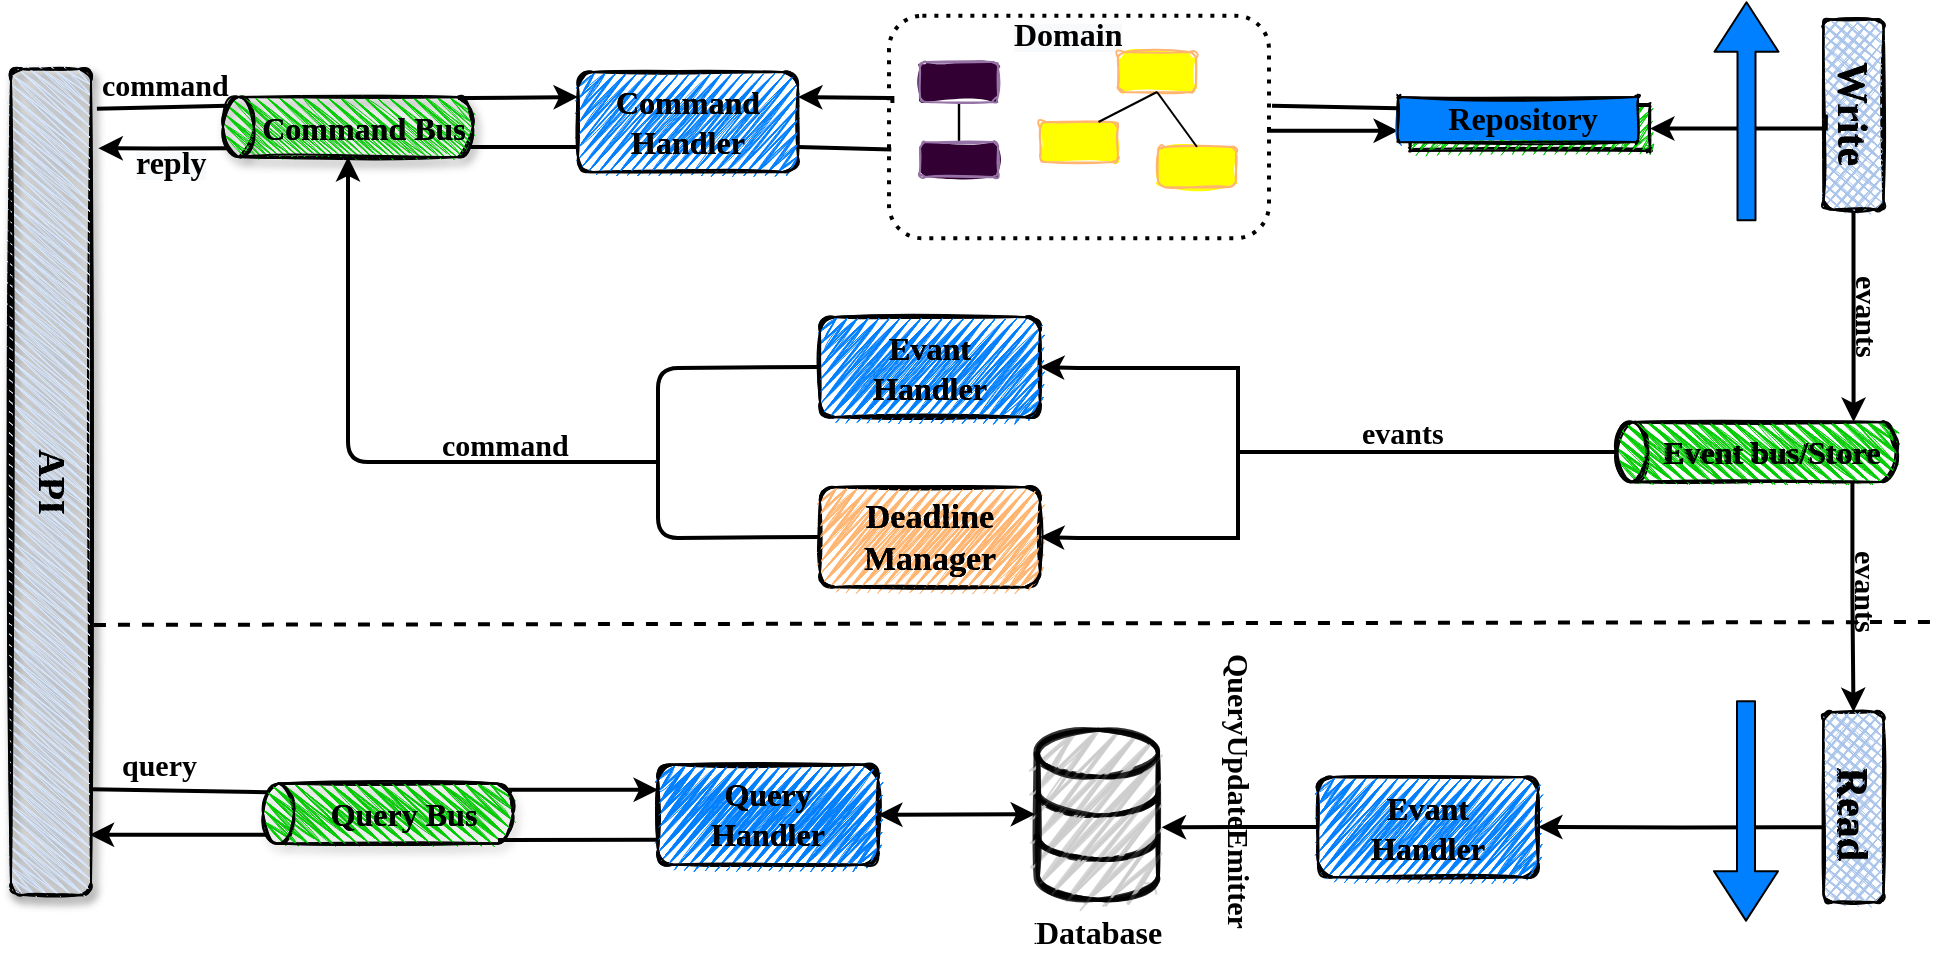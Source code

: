 <mxfile version="13.10.0" type="github">
  <diagram id="_i56P175sXGlBiGLSA6t" name="Page-1">
    <mxGraphModel dx="898" dy="482" grid="1" gridSize="10" guides="1" tooltips="1" connect="1" arrows="1" fold="1" page="1" pageScale="1" pageWidth="827" pageHeight="1169" math="0" shadow="0">
      <root>
        <mxCell id="0" />
        <mxCell id="1" parent="0" />
        <mxCell id="GTUcrFioLPO2GJF2R_8e-1" value="" style="whiteSpace=wrap;html=1;rounded=1;shadow=0;sketch=1;fillStyle=zigzag;arcSize=3;fillColor=#00CC00;" vertex="1" parent="1">
          <mxGeometry x="816" y="381" width="120" height="22.5" as="geometry" />
        </mxCell>
        <mxCell id="GTUcrFioLPO2GJF2R_8e-2" value="&lt;font color=&quot;#000000&quot; face=&quot;Garamond&quot;&gt;&lt;span style=&quot;font-size: 19px&quot;&gt;API&lt;/span&gt;&lt;/font&gt;" style="whiteSpace=wrap;html=1;rounded=1;shadow=1;fontColor=#0066CC;strokeWidth=1;glass=0;sketch=1;fillStyle=zigzag;fontStyle=1;rotation=90;fillColor=#DAE8FC;" vertex="1" parent="1">
          <mxGeometry x="-70" y="550" width="413" height="40" as="geometry" />
        </mxCell>
        <mxCell id="GTUcrFioLPO2GJF2R_8e-3" value="&lt;font color=&quot;#000000&quot; face=&quot;Garamond&quot;&gt;&lt;span style=&quot;font-size: 19px&quot;&gt;API&lt;/span&gt;&lt;/font&gt;" style="whiteSpace=wrap;html=1;rounded=1;shadow=1;fontColor=#0066CC;strokeWidth=1;glass=0;sketch=1;fillStyle=zigzag;fontStyle=1;rotation=90;fillColor=#DAE8FC;" vertex="1" parent="1">
          <mxGeometry x="-70" y="550" width="413" height="40" as="geometry" />
        </mxCell>
        <mxCell id="GTUcrFioLPO2GJF2R_8e-4" value="&lt;font color=&quot;#000000&quot; face=&quot;Garamond&quot;&gt;&lt;span style=&quot;font-size: 19px&quot;&gt;API&lt;/span&gt;&lt;/font&gt;" style="whiteSpace=wrap;html=1;rounded=1;shadow=1;fontColor=#0066CC;strokeWidth=1;glass=0;sketch=1;fillStyle=zigzag;fontStyle=1;rotation=90;fillColor=#DAE8FC;" vertex="1" parent="1">
          <mxGeometry x="-70" y="550" width="413" height="40" as="geometry" />
        </mxCell>
        <mxCell id="GTUcrFioLPO2GJF2R_8e-5" value="" style="shape=cylinder3;whiteSpace=wrap;html=1;boundedLbl=1;backgroundOutline=1;size=7.727;rounded=1;shadow=1;sketch=1;rotation=-90;fillColor=#00CC00;" vertex="1" parent="1">
          <mxGeometry x="270" y="330" width="30" height="125" as="geometry" />
        </mxCell>
        <mxCell id="GTUcrFioLPO2GJF2R_8e-6" value="&lt;font face=&quot;Garamond&quot; size=&quot;1&quot;&gt;&lt;b style=&quot;font-size: 16px&quot;&gt;Command Bus&lt;/b&gt;&lt;/font&gt;" style="text;html=1;strokeColor=none;fillColor=none;align=center;verticalAlign=middle;whiteSpace=wrap;rounded=0;shadow=1;sketch=1;" vertex="1" parent="1">
          <mxGeometry x="240" y="382.5" width="106" height="20" as="geometry" />
        </mxCell>
        <mxCell id="GTUcrFioLPO2GJF2R_8e-7" value="" style="shape=cylinder3;whiteSpace=wrap;html=1;boundedLbl=1;backgroundOutline=1;size=7.727;rounded=1;shadow=1;sketch=1;rotation=-90;fillColor=#00CC00;" vertex="1" parent="1">
          <mxGeometry x="270" y="330" width="30" height="125" as="geometry" />
        </mxCell>
        <mxCell id="GTUcrFioLPO2GJF2R_8e-8" value="&lt;font face=&quot;Garamond&quot; size=&quot;1&quot;&gt;&lt;b style=&quot;font-size: 16px&quot;&gt;Command Bus&lt;/b&gt;&lt;/font&gt;" style="text;html=1;strokeColor=none;fillColor=none;align=center;verticalAlign=middle;whiteSpace=wrap;rounded=0;shadow=1;sketch=1;" vertex="1" parent="1">
          <mxGeometry x="240" y="382.5" width="106" height="20" as="geometry" />
        </mxCell>
        <mxCell id="GTUcrFioLPO2GJF2R_8e-79" style="edgeStyle=orthogonalEdgeStyle;rounded=0;orthogonalLoop=1;jettySize=auto;html=1;exitX=0.145;exitY=0;exitDx=0;exitDy=2.241;exitPerimeter=0;entryX=0.096;entryY=-0.092;entryDx=0;entryDy=0;entryPerimeter=0;strokeWidth=2;fillColor=#007FFF;" edge="1" parent="1" source="GTUcrFioLPO2GJF2R_8e-9" target="GTUcrFioLPO2GJF2R_8e-4">
          <mxGeometry relative="1" as="geometry" />
        </mxCell>
        <mxCell id="GTUcrFioLPO2GJF2R_8e-9" value="" style="shape=cylinder3;whiteSpace=wrap;html=1;boundedLbl=1;backgroundOutline=1;size=7.727;rounded=1;shadow=0;sketch=1;rotation=-90;fillStyle=zigzag;fillColor=#00CC00;" vertex="1" parent="1">
          <mxGeometry x="270" y="330" width="30" height="125" as="geometry" />
        </mxCell>
        <mxCell id="GTUcrFioLPO2GJF2R_8e-82" style="edgeStyle=orthogonalEdgeStyle;rounded=0;orthogonalLoop=1;jettySize=auto;html=1;entryX=0;entryY=0.25;entryDx=0;entryDy=0;strokeWidth=2;fillColor=#007FFF;" edge="1" parent="1" target="GTUcrFioLPO2GJF2R_8e-13">
          <mxGeometry relative="1" as="geometry">
            <mxPoint x="340" y="378" as="sourcePoint" />
            <Array as="points">
              <mxPoint x="346" y="378" />
              <mxPoint x="373" y="378" />
            </Array>
          </mxGeometry>
        </mxCell>
        <mxCell id="GTUcrFioLPO2GJF2R_8e-10" value="&lt;font face=&quot;Garamond&quot; size=&quot;1&quot;&gt;&lt;b style=&quot;font-size: 16px&quot;&gt;Command Bus&lt;/b&gt;&lt;/font&gt;" style="text;html=1;strokeColor=none;fillColor=none;align=center;verticalAlign=middle;whiteSpace=wrap;rounded=0;shadow=0;sketch=1;" vertex="1" parent="1">
          <mxGeometry x="240" y="382.5" width="106" height="20" as="geometry" />
        </mxCell>
        <mxCell id="GTUcrFioLPO2GJF2R_8e-11" value="&lt;b&gt;&lt;font face=&quot;Garamond&quot; style=&quot;font-size: 16px&quot;&gt;Command Handler&lt;/font&gt;&lt;/b&gt;" style="whiteSpace=wrap;html=1;rounded=1;shadow=0;sketch=1;fillStyle=zigzag;fillColor=#007FFF;" vertex="1" parent="1">
          <mxGeometry x="400" y="365" width="110" height="50" as="geometry" />
        </mxCell>
        <mxCell id="GTUcrFioLPO2GJF2R_8e-12" value="&lt;b&gt;&lt;font face=&quot;Garamond&quot; style=&quot;font-size: 16px&quot;&gt;Command Handler&lt;/font&gt;&lt;/b&gt;" style="whiteSpace=wrap;html=1;rounded=1;shadow=0;sketch=1;fillStyle=zigzag;fillColor=#007FFF;" vertex="1" parent="1">
          <mxGeometry x="400" y="365" width="110" height="50" as="geometry" />
        </mxCell>
        <mxCell id="GTUcrFioLPO2GJF2R_8e-13" value="&lt;b&gt;&lt;font face=&quot;Garamond&quot; style=&quot;font-size: 16px&quot;&gt;Command Handler&lt;/font&gt;&lt;/b&gt;" style="whiteSpace=wrap;html=1;rounded=1;shadow=0;sketch=1;fillStyle=zigzag;fillColor=#007FFF;" vertex="1" parent="1">
          <mxGeometry x="400" y="365" width="110" height="50" as="geometry" />
        </mxCell>
        <mxCell id="GTUcrFioLPO2GJF2R_8e-83" style="edgeStyle=orthogonalEdgeStyle;rounded=0;orthogonalLoop=1;jettySize=auto;html=1;exitX=0.009;exitY=0.392;exitDx=0;exitDy=0;entryX=1;entryY=0.25;entryDx=0;entryDy=0;strokeWidth=2;fillColor=#007FFF;exitPerimeter=0;" edge="1" parent="1" source="GTUcrFioLPO2GJF2R_8e-14" target="GTUcrFioLPO2GJF2R_8e-12">
          <mxGeometry relative="1" as="geometry">
            <Array as="points">
              <mxPoint x="557" y="378" />
              <mxPoint x="556" y="378" />
            </Array>
          </mxGeometry>
        </mxCell>
        <mxCell id="GTUcrFioLPO2GJF2R_8e-86" style="edgeStyle=orthogonalEdgeStyle;rounded=0;orthogonalLoop=1;jettySize=auto;html=1;exitX=1;exitY=0.5;exitDx=0;exitDy=0;entryX=0;entryY=0.75;entryDx=0;entryDy=0;strokeWidth=2;fillColor=#007FFF;" edge="1" parent="1" source="GTUcrFioLPO2GJF2R_8e-14" target="GTUcrFioLPO2GJF2R_8e-27">
          <mxGeometry relative="1" as="geometry">
            <Array as="points">
              <mxPoint x="746" y="394" />
            </Array>
          </mxGeometry>
        </mxCell>
        <mxCell id="GTUcrFioLPO2GJF2R_8e-14" value="" style="rounded=1;whiteSpace=wrap;html=1;shadow=0;sketch=0;fillColor=none;dashed=1;dashPattern=1 2;strokeWidth=2;" vertex="1" parent="1">
          <mxGeometry x="555.5" y="336.88" width="190" height="111.25" as="geometry" />
        </mxCell>
        <mxCell id="GTUcrFioLPO2GJF2R_8e-15" value="&lt;b style=&quot;color: rgb(0 , 0 , 0) ; font-family: &amp;#34;helvetica&amp;#34; ; font-size: 12px ; font-style: normal ; letter-spacing: normal ; text-align: center ; text-indent: 0px ; text-transform: none ; word-spacing: 0px ; background-color: rgb(248 , 249 , 250)&quot;&gt;&lt;font face=&quot;Garamond&quot; style=&quot;font-size: 16px&quot;&gt;Domain&lt;/font&gt;&lt;/b&gt;" style="text;whiteSpace=wrap;html=1;" vertex="1" parent="1">
          <mxGeometry x="615.5" y="330" width="70" height="30" as="geometry" />
        </mxCell>
        <mxCell id="GTUcrFioLPO2GJF2R_8e-16" style="edgeStyle=orthogonalEdgeStyle;rounded=0;orthogonalLoop=1;jettySize=auto;html=1;exitX=0.5;exitY=1;exitDx=0;exitDy=0;entryX=0.5;entryY=0;entryDx=0;entryDy=0;shape=link;width=-0.201;" edge="1" parent="1" source="GTUcrFioLPO2GJF2R_8e-17" target="GTUcrFioLPO2GJF2R_8e-18">
          <mxGeometry relative="1" as="geometry" />
        </mxCell>
        <mxCell id="GTUcrFioLPO2GJF2R_8e-17" value="" style="whiteSpace=wrap;html=1;rounded=1;shadow=0;sketch=1;fillStyle=solid;strokeColor=#9673a6;fillColor=#330033;" vertex="1" parent="1">
          <mxGeometry x="571" y="360" width="39" height="20" as="geometry" />
        </mxCell>
        <mxCell id="GTUcrFioLPO2GJF2R_8e-18" value="" style="whiteSpace=wrap;html=1;rounded=1;shadow=0;sketch=1;fillStyle=solid;strokeColor=#9673a6;fillColor=#330033;" vertex="1" parent="1">
          <mxGeometry x="571" y="400" width="39" height="17.5" as="geometry" />
        </mxCell>
        <mxCell id="GTUcrFioLPO2GJF2R_8e-19" value="" style="whiteSpace=wrap;html=1;rounded=1;shadow=0;sketch=1;fillStyle=solid;fillColor=#FFFF00;strokeColor=#FFB570;" vertex="1" parent="1">
          <mxGeometry x="670" y="355" width="39" height="20" as="geometry" />
        </mxCell>
        <mxCell id="GTUcrFioLPO2GJF2R_8e-20" value="" style="whiteSpace=wrap;html=1;rounded=1;shadow=0;sketch=1;fillStyle=solid;fillColor=#FFFF00;strokeColor=#FFB570;" vertex="1" parent="1">
          <mxGeometry x="631" y="390" width="39" height="20" as="geometry" />
        </mxCell>
        <mxCell id="GTUcrFioLPO2GJF2R_8e-21" value="" style="whiteSpace=wrap;html=1;rounded=1;shadow=0;sketch=1;fillStyle=solid;fillColor=#FFFF00;strokeColor=#FFB570;" vertex="1" parent="1">
          <mxGeometry x="690" y="402.5" width="39" height="20" as="geometry" />
        </mxCell>
        <mxCell id="GTUcrFioLPO2GJF2R_8e-22" value="" style="endArrow=none;html=1;entryX=0.5;entryY=1;entryDx=0;entryDy=0;exitX=0.5;exitY=0;exitDx=0;exitDy=0;" edge="1" parent="1" source="GTUcrFioLPO2GJF2R_8e-21" target="GTUcrFioLPO2GJF2R_8e-19">
          <mxGeometry width="50" height="50" relative="1" as="geometry">
            <mxPoint x="250" y="270" as="sourcePoint" />
            <mxPoint x="300" y="220" as="targetPoint" />
          </mxGeometry>
        </mxCell>
        <mxCell id="GTUcrFioLPO2GJF2R_8e-23" value="" style="endArrow=none;html=1;entryX=0.5;entryY=1;entryDx=0;entryDy=0;exitX=0.75;exitY=0;exitDx=0;exitDy=0;" edge="1" parent="1" source="GTUcrFioLPO2GJF2R_8e-20" target="GTUcrFioLPO2GJF2R_8e-19">
          <mxGeometry width="50" height="50" relative="1" as="geometry">
            <mxPoint x="410" y="270" as="sourcePoint" />
            <mxPoint x="460" y="220" as="targetPoint" />
          </mxGeometry>
        </mxCell>
        <mxCell id="GTUcrFioLPO2GJF2R_8e-24" value="" style="whiteSpace=wrap;html=1;rounded=1;shadow=0;fillColor=#007FFF;sketch=1;fillStyle=solid;arcSize=3;" vertex="1" parent="1">
          <mxGeometry x="810" y="377.5" width="120" height="22.5" as="geometry" />
        </mxCell>
        <mxCell id="GTUcrFioLPO2GJF2R_8e-25" value="&lt;font face=&quot;Garamond&quot; style=&quot;font-size: 16px&quot;&gt;&lt;b&gt;Repository&lt;/b&gt;&lt;/font&gt;" style="text;html=1;strokeColor=none;fillColor=none;align=center;verticalAlign=middle;whiteSpace=wrap;rounded=0;shadow=0;dashed=1;dashPattern=1 2;sketch=0;" vertex="1" parent="1">
          <mxGeometry x="825" y="377.5" width="90" height="20" as="geometry" />
        </mxCell>
        <mxCell id="GTUcrFioLPO2GJF2R_8e-26" value="" style="whiteSpace=wrap;html=1;rounded=1;shadow=0;sketch=1;fillStyle=zigzag;arcSize=3;fillColor=#00CC00;" vertex="1" parent="1">
          <mxGeometry x="816" y="382" width="120" height="22.5" as="geometry" />
        </mxCell>
        <mxCell id="GTUcrFioLPO2GJF2R_8e-27" value="" style="whiteSpace=wrap;html=1;rounded=1;shadow=0;fillColor=#007FFF;sketch=1;fillStyle=solid;arcSize=3;" vertex="1" parent="1">
          <mxGeometry x="810" y="377.5" width="120" height="22.5" as="geometry" />
        </mxCell>
        <mxCell id="GTUcrFioLPO2GJF2R_8e-28" value="&lt;font face=&quot;Garamond&quot; style=&quot;font-size: 16px&quot;&gt;&lt;b&gt;Repository&lt;/b&gt;&lt;/font&gt;" style="text;html=1;strokeColor=none;fillColor=none;align=center;verticalAlign=middle;whiteSpace=wrap;rounded=0;shadow=0;dashed=1;dashPattern=1 2;sketch=0;" vertex="1" parent="1">
          <mxGeometry x="825" y="377.5" width="95" height="20" as="geometry" />
        </mxCell>
        <mxCell id="GTUcrFioLPO2GJF2R_8e-29" value="" style="shape=cylinder3;whiteSpace=wrap;html=1;boundedLbl=1;backgroundOutline=1;size=7.727;rounded=1;shadow=0;sketch=1;rotation=-90;fillStyle=zigzag;fillColor=#00CC00;" vertex="1" parent="1">
          <mxGeometry x="290" y="673.25" width="30" height="125" as="geometry" />
        </mxCell>
        <mxCell id="GTUcrFioLPO2GJF2R_8e-30" value="&lt;font face=&quot;Garamond&quot; size=&quot;1&quot;&gt;&lt;b style=&quot;font-size: 16px&quot;&gt;Query Bus&lt;/b&gt;&lt;/font&gt;" style="text;html=1;strokeColor=none;fillColor=none;align=center;verticalAlign=middle;whiteSpace=wrap;rounded=0;shadow=0;sketch=1;" vertex="1" parent="1">
          <mxGeometry x="260" y="725.75" width="106" height="20" as="geometry" />
        </mxCell>
        <mxCell id="GTUcrFioLPO2GJF2R_8e-31" value="" style="shape=cylinder3;whiteSpace=wrap;html=1;boundedLbl=1;backgroundOutline=1;size=7.727;rounded=1;shadow=1;sketch=1;rotation=-90;fillStyle=zigzag;fillColor=#00CC00;" vertex="1" parent="1">
          <mxGeometry x="290" y="673.25" width="30" height="125" as="geometry" />
        </mxCell>
        <mxCell id="GTUcrFioLPO2GJF2R_8e-32" value="&lt;font face=&quot;Garamond&quot; size=&quot;1&quot;&gt;&lt;b style=&quot;font-size: 16px&quot;&gt;Query Bus&lt;/b&gt;&lt;/font&gt;" style="text;html=1;strokeColor=none;fillColor=none;align=center;verticalAlign=middle;whiteSpace=wrap;rounded=0;shadow=1;sketch=1;" vertex="1" parent="1">
          <mxGeometry x="260" y="725.75" width="106" height="20" as="geometry" />
        </mxCell>
        <mxCell id="GTUcrFioLPO2GJF2R_8e-112" style="edgeStyle=orthogonalEdgeStyle;rounded=0;orthogonalLoop=1;jettySize=auto;html=1;exitX=0.145;exitY=0;exitDx=0;exitDy=2.241;exitPerimeter=0;entryX=0.927;entryY=0.017;entryDx=0;entryDy=0;entryPerimeter=0;strokeWidth=2;fillColor=#007FFF;" edge="1" parent="1" source="GTUcrFioLPO2GJF2R_8e-33" target="GTUcrFioLPO2GJF2R_8e-2">
          <mxGeometry relative="1" as="geometry" />
        </mxCell>
        <mxCell id="GTUcrFioLPO2GJF2R_8e-33" value="" style="shape=cylinder3;whiteSpace=wrap;html=1;boundedLbl=1;backgroundOutline=1;size=7.727;rounded=1;shadow=0;sketch=1;rotation=-90;fillStyle=zigzag;fillColor=#00CC00;" vertex="1" parent="1">
          <mxGeometry x="290" y="673.25" width="30" height="125" as="geometry" />
        </mxCell>
        <mxCell id="GTUcrFioLPO2GJF2R_8e-100" style="edgeStyle=orthogonalEdgeStyle;rounded=0;orthogonalLoop=1;jettySize=auto;html=1;exitX=1;exitY=0;exitDx=0;exitDy=0;entryX=0;entryY=0.25;entryDx=0;entryDy=0;strokeWidth=2;fillColor=#007FFF;" edge="1" parent="1" source="GTUcrFioLPO2GJF2R_8e-34" target="GTUcrFioLPO2GJF2R_8e-58">
          <mxGeometry relative="1" as="geometry">
            <Array as="points">
              <mxPoint x="366" y="724" />
            </Array>
          </mxGeometry>
        </mxCell>
        <mxCell id="GTUcrFioLPO2GJF2R_8e-34" value="&lt;font face=&quot;Garamond&quot; size=&quot;1&quot;&gt;&lt;b style=&quot;font-size: 16px&quot;&gt;Query Bus&lt;/b&gt;&lt;/font&gt;" style="text;html=1;strokeColor=none;fillColor=none;align=center;verticalAlign=middle;whiteSpace=wrap;rounded=0;shadow=0;sketch=1;" vertex="1" parent="1">
          <mxGeometry x="260" y="725.75" width="106" height="20" as="geometry" />
        </mxCell>
        <mxCell id="GTUcrFioLPO2GJF2R_8e-92" style="edgeStyle=orthogonalEdgeStyle;rounded=0;orthogonalLoop=1;jettySize=auto;html=1;exitX=-0.009;exitY=0.839;exitDx=0;exitDy=0;exitPerimeter=0;entryX=0;entryY=0.5;entryDx=0;entryDy=0;strokeWidth=2;fillColor=#007FFF;" edge="1" parent="1" source="GTUcrFioLPO2GJF2R_8e-39" target="GTUcrFioLPO2GJF2R_8e-73">
          <mxGeometry relative="1" as="geometry" />
        </mxCell>
        <mxCell id="GTUcrFioLPO2GJF2R_8e-35" value="" style="shape=cylinder3;whiteSpace=wrap;html=1;boundedLbl=1;backgroundOutline=1;size=7.727;rounded=1;shadow=0;sketch=1;rotation=-90;fillStyle=zigzag;fillColor=#00CC00;" vertex="1" parent="1">
          <mxGeometry x="973.75" y="485" width="30" height="140" as="geometry" />
        </mxCell>
        <mxCell id="GTUcrFioLPO2GJF2R_8e-36" value="&lt;font face=&quot;Garamond&quot; size=&quot;1&quot;&gt;&lt;b style=&quot;font-size: 16px&quot;&gt;Event bus/Store&lt;/b&gt;&lt;/font&gt;" style="text;html=1;strokeColor=none;fillColor=none;align=center;verticalAlign=middle;whiteSpace=wrap;rounded=0;shadow=0;sketch=1;" vertex="1" parent="1">
          <mxGeometry x="936.25" y="545" width="120" height="20" as="geometry" />
        </mxCell>
        <mxCell id="GTUcrFioLPO2GJF2R_8e-90" style="edgeStyle=orthogonalEdgeStyle;rounded=0;orthogonalLoop=1;jettySize=auto;html=1;exitX=0.5;exitY=0;exitDx=0;exitDy=0;exitPerimeter=0;entryX=1;entryY=0.5;entryDx=0;entryDy=0;strokeWidth=2;fillColor=#007FFF;" edge="1" parent="1" source="GTUcrFioLPO2GJF2R_8e-37" target="GTUcrFioLPO2GJF2R_8e-44">
          <mxGeometry relative="1" as="geometry">
            <Array as="points">
              <mxPoint x="730" y="555" />
              <mxPoint x="730" y="513" />
              <mxPoint x="650" y="513" />
            </Array>
          </mxGeometry>
        </mxCell>
        <mxCell id="GTUcrFioLPO2GJF2R_8e-91" style="edgeStyle=orthogonalEdgeStyle;rounded=0;orthogonalLoop=1;jettySize=auto;html=1;exitX=0.5;exitY=0;exitDx=0;exitDy=0;exitPerimeter=0;strokeWidth=2;fillColor=#007FFF;entryX=1;entryY=0.5;entryDx=0;entryDy=0;" edge="1" parent="1" source="GTUcrFioLPO2GJF2R_8e-37" target="GTUcrFioLPO2GJF2R_8e-48">
          <mxGeometry relative="1" as="geometry">
            <mxPoint x="600" y="600" as="targetPoint" />
            <Array as="points">
              <mxPoint x="730" y="555" />
              <mxPoint x="730" y="598" />
              <mxPoint x="650" y="598" />
            </Array>
          </mxGeometry>
        </mxCell>
        <mxCell id="GTUcrFioLPO2GJF2R_8e-37" value="" style="shape=cylinder3;whiteSpace=wrap;html=1;boundedLbl=1;backgroundOutline=1;size=7.727;rounded=1;shadow=0;sketch=1;rotation=-90;fillStyle=zigzag;fillColor=#00CC00;" vertex="1" parent="1">
          <mxGeometry x="974.75" y="485" width="30" height="140" as="geometry" />
        </mxCell>
        <mxCell id="GTUcrFioLPO2GJF2R_8e-38" value="&lt;font face=&quot;Garamond&quot; size=&quot;1&quot;&gt;&lt;b style=&quot;font-size: 16px&quot;&gt;Event bus/Store&lt;/b&gt;&lt;/font&gt;" style="text;html=1;strokeColor=none;fillColor=none;align=center;verticalAlign=middle;whiteSpace=wrap;rounded=0;shadow=0;sketch=1;" vertex="1" parent="1">
          <mxGeometry x="937.25" y="545" width="120" height="20" as="geometry" />
        </mxCell>
        <mxCell id="GTUcrFioLPO2GJF2R_8e-39" value="" style="shape=cylinder3;whiteSpace=wrap;html=1;boundedLbl=1;backgroundOutline=1;size=7.727;rounded=1;shadow=0;sketch=1;rotation=-90;fillStyle=zigzag;fillColor=#00CC00;" vertex="1" parent="1">
          <mxGeometry x="974.75" y="485" width="30" height="140" as="geometry" />
        </mxCell>
        <mxCell id="GTUcrFioLPO2GJF2R_8e-40" value="&lt;font face=&quot;Garamond&quot; size=&quot;1&quot;&gt;&lt;b style=&quot;font-size: 16px&quot;&gt;Event bus/Store&lt;/b&gt;&lt;/font&gt;" style="text;html=1;strokeColor=none;fillColor=none;align=center;verticalAlign=middle;whiteSpace=wrap;rounded=0;shadow=0;sketch=1;" vertex="1" parent="1">
          <mxGeometry x="937.25" y="545" width="120" height="20" as="geometry" />
        </mxCell>
        <mxCell id="GTUcrFioLPO2GJF2R_8e-41" value="&lt;b&gt;&lt;font face=&quot;Garamond&quot; style=&quot;font-size: 16px&quot;&gt;Evant&lt;br&gt;Handler&lt;/font&gt;&lt;/b&gt;" style="whiteSpace=wrap;html=1;rounded=1;shadow=0;sketch=1;fillStyle=zigzag;fillColor=#007FFF;" vertex="1" parent="1">
          <mxGeometry x="521" y="487.5" width="110" height="50" as="geometry" />
        </mxCell>
        <mxCell id="GTUcrFioLPO2GJF2R_8e-42" value="&lt;b&gt;&lt;font face=&quot;Garamond&quot; style=&quot;font-size: 16px&quot;&gt;Evant&lt;br&gt;Handler&lt;/font&gt;&lt;/b&gt;" style="whiteSpace=wrap;html=1;rounded=1;shadow=0;sketch=1;fillStyle=zigzag;fillColor=#007FFF;" vertex="1" parent="1">
          <mxGeometry x="521" y="487.5" width="110" height="50" as="geometry" />
        </mxCell>
        <mxCell id="GTUcrFioLPO2GJF2R_8e-43" value="&lt;b&gt;&lt;font face=&quot;Garamond&quot; style=&quot;font-size: 16px&quot;&gt;Evant&lt;br&gt;Handler&lt;/font&gt;&lt;/b&gt;" style="whiteSpace=wrap;html=1;rounded=1;shadow=0;sketch=1;fillStyle=zigzag;fillColor=#007FFF;" vertex="1" parent="1">
          <mxGeometry x="521" y="487.5" width="110" height="50" as="geometry" />
        </mxCell>
        <mxCell id="GTUcrFioLPO2GJF2R_8e-44" value="&lt;b&gt;&lt;font face=&quot;Garamond&quot; style=&quot;font-size: 16px&quot;&gt;Evant&lt;br&gt;Handler&lt;/font&gt;&lt;/b&gt;" style="whiteSpace=wrap;html=1;rounded=1;shadow=0;sketch=1;fillStyle=zigzag;fillColor=#007FFF;" vertex="1" parent="1">
          <mxGeometry x="521" y="487.5" width="110" height="50" as="geometry" />
        </mxCell>
        <mxCell id="GTUcrFioLPO2GJF2R_8e-45" value="&lt;b&gt;&lt;font style=&quot;font-size: 17px&quot; face=&quot;Garamond&quot;&gt;Deadline Manager&lt;/font&gt;&lt;/b&gt;" style="whiteSpace=wrap;html=1;rounded=1;shadow=0;sketch=1;fillStyle=zigzag;fillColor=#FFB570;" vertex="1" parent="1">
          <mxGeometry x="521" y="572.5" width="110" height="50" as="geometry" />
        </mxCell>
        <mxCell id="GTUcrFioLPO2GJF2R_8e-46" value="&lt;b&gt;&lt;font style=&quot;font-size: 17px&quot; face=&quot;Garamond&quot;&gt;Deadline Manager&lt;/font&gt;&lt;/b&gt;" style="whiteSpace=wrap;html=1;rounded=1;shadow=0;sketch=1;fillStyle=zigzag;fillColor=#FFB570;" vertex="1" parent="1">
          <mxGeometry x="521" y="572.5" width="110" height="50" as="geometry" />
        </mxCell>
        <mxCell id="GTUcrFioLPO2GJF2R_8e-47" value="&lt;b&gt;&lt;font style=&quot;font-size: 17px&quot; face=&quot;Garamond&quot;&gt;Deadline Manager&lt;/font&gt;&lt;/b&gt;" style="whiteSpace=wrap;html=1;rounded=1;shadow=0;sketch=1;fillStyle=zigzag;fillColor=#FFB570;" vertex="1" parent="1">
          <mxGeometry x="521" y="572.5" width="110" height="50" as="geometry" />
        </mxCell>
        <mxCell id="GTUcrFioLPO2GJF2R_8e-48" value="&lt;b&gt;&lt;font style=&quot;font-size: 17px&quot; face=&quot;Garamond&quot;&gt;Deadline Manager&lt;/font&gt;&lt;/b&gt;" style="whiteSpace=wrap;html=1;rounded=1;shadow=0;sketch=1;fillStyle=zigzag;fillColor=#FFB570;" vertex="1" parent="1">
          <mxGeometry x="521" y="572.5" width="110" height="50" as="geometry" />
        </mxCell>
        <mxCell id="GTUcrFioLPO2GJF2R_8e-49" value="&lt;b&gt;&lt;font face=&quot;Garamond&quot; style=&quot;font-size: 16px&quot;&gt;Evant&lt;br&gt;Handler&lt;/font&gt;&lt;/b&gt;" style="whiteSpace=wrap;html=1;rounded=1;shadow=0;sketch=1;fillStyle=zigzag;fillColor=#007FFF;" vertex="1" parent="1">
          <mxGeometry x="770" y="717.5" width="110" height="50" as="geometry" />
        </mxCell>
        <mxCell id="GTUcrFioLPO2GJF2R_8e-50" value="&lt;b&gt;&lt;font face=&quot;Garamond&quot; style=&quot;font-size: 16px&quot;&gt;Evant&lt;br&gt;Handler&lt;/font&gt;&lt;/b&gt;" style="whiteSpace=wrap;html=1;rounded=1;shadow=0;sketch=1;fillStyle=zigzag;fillColor=#007FFF;" vertex="1" parent="1">
          <mxGeometry x="770" y="717.5" width="110" height="50" as="geometry" />
        </mxCell>
        <mxCell id="GTUcrFioLPO2GJF2R_8e-51" value="&lt;b&gt;&lt;font face=&quot;Garamond&quot; style=&quot;font-size: 16px&quot;&gt;Evant&lt;br&gt;Handler&lt;/font&gt;&lt;/b&gt;" style="whiteSpace=wrap;html=1;rounded=1;shadow=0;sketch=1;fillStyle=zigzag;fillColor=#007FFF;" vertex="1" parent="1">
          <mxGeometry x="770" y="717.5" width="110" height="50" as="geometry" />
        </mxCell>
        <mxCell id="GTUcrFioLPO2GJF2R_8e-94" style="edgeStyle=orthogonalEdgeStyle;rounded=0;orthogonalLoop=1;jettySize=auto;html=1;exitX=0;exitY=0.5;exitDx=0;exitDy=0;entryX=1.03;entryY=0.573;entryDx=0;entryDy=0;entryPerimeter=0;strokeWidth=2;fillColor=#007FFF;" edge="1" parent="1" source="GTUcrFioLPO2GJF2R_8e-52" target="GTUcrFioLPO2GJF2R_8e-62">
          <mxGeometry relative="1" as="geometry" />
        </mxCell>
        <mxCell id="GTUcrFioLPO2GJF2R_8e-52" value="&lt;b&gt;&lt;font face=&quot;Garamond&quot; style=&quot;font-size: 16px&quot;&gt;Evant&lt;br&gt;Handler&lt;/font&gt;&lt;/b&gt;" style="whiteSpace=wrap;html=1;rounded=1;shadow=0;sketch=1;fillStyle=zigzag;fillColor=#007FFF;" vertex="1" parent="1">
          <mxGeometry x="770" y="717.5" width="110" height="50" as="geometry" />
        </mxCell>
        <mxCell id="GTUcrFioLPO2GJF2R_8e-53" value="&lt;b&gt;&lt;font face=&quot;Garamond&quot; style=&quot;font-size: 16px&quot;&gt;Query&lt;br&gt;Handler&lt;/font&gt;&lt;/b&gt;" style="whiteSpace=wrap;html=1;rounded=1;shadow=0;sketch=1;fillStyle=zigzag;fillColor=#007FFF;" vertex="1" parent="1">
          <mxGeometry x="440" y="711.43" width="110" height="50" as="geometry" />
        </mxCell>
        <mxCell id="GTUcrFioLPO2GJF2R_8e-54" value="&lt;b&gt;&lt;font face=&quot;Garamond&quot; style=&quot;font-size: 16px&quot;&gt;Query&lt;br&gt;Handler&lt;/font&gt;&lt;/b&gt;" style="whiteSpace=wrap;html=1;rounded=1;shadow=0;sketch=1;fillStyle=zigzag;fillColor=#007FFF;" vertex="1" parent="1">
          <mxGeometry x="440" y="711.43" width="110" height="50" as="geometry" />
        </mxCell>
        <mxCell id="GTUcrFioLPO2GJF2R_8e-55" value="&lt;b&gt;&lt;font face=&quot;Garamond&quot; style=&quot;font-size: 16px&quot;&gt;Query&lt;br&gt;Handler&lt;/font&gt;&lt;/b&gt;" style="whiteSpace=wrap;html=1;rounded=1;shadow=0;sketch=1;fillStyle=zigzag;fillColor=#007FFF;" vertex="1" parent="1">
          <mxGeometry x="440" y="711.43" width="110" height="50" as="geometry" />
        </mxCell>
        <mxCell id="GTUcrFioLPO2GJF2R_8e-56" value="&lt;b&gt;&lt;font face=&quot;Garamond&quot; style=&quot;font-size: 16px&quot;&gt;Query&lt;br&gt;Handler&lt;/font&gt;&lt;/b&gt;" style="whiteSpace=wrap;html=1;rounded=1;shadow=0;sketch=1;fillStyle=zigzag;fillColor=#007FFF;" vertex="1" parent="1">
          <mxGeometry x="440" y="711.43" width="110" height="50" as="geometry" />
        </mxCell>
        <mxCell id="GTUcrFioLPO2GJF2R_8e-57" value="&lt;b&gt;&lt;font face=&quot;Garamond&quot; style=&quot;font-size: 16px&quot;&gt;Query&lt;br&gt;Handler&lt;/font&gt;&lt;/b&gt;" style="whiteSpace=wrap;html=1;rounded=1;shadow=0;sketch=1;fillStyle=zigzag;fillColor=#007FFF;" vertex="1" parent="1">
          <mxGeometry x="440" y="711.43" width="110" height="50" as="geometry" />
        </mxCell>
        <mxCell id="GTUcrFioLPO2GJF2R_8e-58" value="&lt;b&gt;&lt;font face=&quot;Garamond&quot; style=&quot;font-size: 16px&quot;&gt;Query&lt;br&gt;Handler&lt;/font&gt;&lt;/b&gt;" style="whiteSpace=wrap;html=1;rounded=1;shadow=0;sketch=1;fillStyle=zigzag;fillColor=#007FFF;" vertex="1" parent="1">
          <mxGeometry x="440" y="711.43" width="110" height="50" as="geometry" />
        </mxCell>
        <mxCell id="GTUcrFioLPO2GJF2R_8e-60" value="&lt;font color=&quot;#000000&quot; face=&quot;Garamond&quot; size=&quot;1&quot;&gt;&lt;b style=&quot;font-size: 16px&quot;&gt;Database&lt;/b&gt;&lt;/font&gt;" style="html=1;verticalLabelPosition=bottom;align=center;labelBackgroundColor=#ffffff;verticalAlign=top;strokeWidth=2;shadow=0;dashed=0;shape=mxgraph.ios7.icons.data;rounded=1;glass=0;sketch=1;fontColor=#0066CC;opacity=80;fillStyle=zigzag;fillColor=#CCCCCC;" vertex="1" parent="1">
          <mxGeometry x="628.75" y="693.93" width="61.25" height="85" as="geometry" />
        </mxCell>
        <mxCell id="GTUcrFioLPO2GJF2R_8e-61" value="&lt;font color=&quot;#000000&quot; face=&quot;Garamond&quot; size=&quot;1&quot;&gt;&lt;b style=&quot;font-size: 16px&quot;&gt;Database&lt;/b&gt;&lt;/font&gt;" style="html=1;verticalLabelPosition=bottom;align=center;labelBackgroundColor=#ffffff;verticalAlign=top;strokeWidth=2;shadow=0;dashed=0;shape=mxgraph.ios7.icons.data;rounded=1;glass=0;sketch=1;fontColor=#0066CC;opacity=80;fillStyle=zigzag;fillColor=#CCCCCC;" vertex="1" parent="1">
          <mxGeometry x="630" y="693.93" width="60" height="85" as="geometry" />
        </mxCell>
        <mxCell id="GTUcrFioLPO2GJF2R_8e-62" value="&lt;font color=&quot;#000000&quot; face=&quot;Garamond&quot; size=&quot;1&quot;&gt;&lt;b style=&quot;font-size: 16px&quot;&gt;Database&lt;/b&gt;&lt;/font&gt;" style="html=1;verticalLabelPosition=bottom;align=center;labelBackgroundColor=#ffffff;verticalAlign=top;strokeWidth=2;shadow=0;dashed=0;shape=mxgraph.ios7.icons.data;rounded=1;glass=0;sketch=1;fontColor=#0066CC;opacity=80;fillStyle=zigzag;fillColor=#CCCCCC;" vertex="1" parent="1">
          <mxGeometry x="630" y="693.93" width="60" height="85" as="geometry" />
        </mxCell>
        <mxCell id="GTUcrFioLPO2GJF2R_8e-63" value="" style="whiteSpace=wrap;html=1;rounded=1;shadow=0;sketch=1;fillStyle=cross-hatch;rotation=90;fillColor=#A9C4EB;" vertex="1" parent="1">
          <mxGeometry x="990.25" y="371.26" width="95" height="30" as="geometry" />
        </mxCell>
        <mxCell id="GTUcrFioLPO2GJF2R_8e-64" value="&lt;font face=&quot;Garamond&quot; size=&quot;1&quot;&gt;&lt;b style=&quot;font-size: 21px&quot;&gt;Write&lt;/b&gt;&lt;/font&gt;" style="text;html=1;strokeColor=none;fillColor=none;align=center;verticalAlign=middle;whiteSpace=wrap;rounded=0;shadow=1;dashed=1;dashPattern=1 2;sketch=0;rotation=90;" vertex="1" parent="1">
          <mxGeometry x="1017.25" y="376.26" width="40" height="20" as="geometry" />
        </mxCell>
        <mxCell id="GTUcrFioLPO2GJF2R_8e-89" style="edgeStyle=orthogonalEdgeStyle;rounded=0;orthogonalLoop=1;jettySize=auto;html=1;exitX=1;exitY=0.5;exitDx=0;exitDy=0;strokeWidth=2;fillColor=#007FFF;" edge="1" parent="1" source="GTUcrFioLPO2GJF2R_8e-67">
          <mxGeometry relative="1" as="geometry">
            <mxPoint x="1038" y="540" as="targetPoint" />
            <Array as="points">
              <mxPoint x="1038" y="540" />
            </Array>
          </mxGeometry>
        </mxCell>
        <mxCell id="GTUcrFioLPO2GJF2R_8e-65" value="" style="whiteSpace=wrap;html=1;rounded=1;shadow=0;sketch=1;fillStyle=cross-hatch;rotation=90;fillColor=#A9C4EB;" vertex="1" parent="1">
          <mxGeometry x="990.25" y="371.26" width="95" height="30" as="geometry" />
        </mxCell>
        <mxCell id="GTUcrFioLPO2GJF2R_8e-66" value="&lt;font face=&quot;Garamond&quot; size=&quot;1&quot;&gt;&lt;b style=&quot;font-size: 21px&quot;&gt;Write&lt;/b&gt;&lt;/font&gt;" style="text;html=1;strokeColor=none;fillColor=none;align=center;verticalAlign=middle;whiteSpace=wrap;rounded=0;shadow=1;dashed=1;dashPattern=1 2;sketch=0;rotation=90;" vertex="1" parent="1">
          <mxGeometry x="1017.25" y="376.26" width="40" height="20" as="geometry" />
        </mxCell>
        <mxCell id="GTUcrFioLPO2GJF2R_8e-67" value="" style="whiteSpace=wrap;html=1;rounded=1;shadow=0;sketch=1;fillStyle=cross-hatch;rotation=90;fillColor=#A9C4EB;" vertex="1" parent="1">
          <mxGeometry x="990.25" y="371.26" width="95" height="30" as="geometry" />
        </mxCell>
        <mxCell id="GTUcrFioLPO2GJF2R_8e-88" style="edgeStyle=orthogonalEdgeStyle;rounded=0;orthogonalLoop=1;jettySize=auto;html=1;exitX=0.5;exitY=1;exitDx=0;exitDy=0;entryX=1;entryY=0.5;entryDx=0;entryDy=0;strokeWidth=2;fillColor=#007FFF;" edge="1" parent="1" source="GTUcrFioLPO2GJF2R_8e-68" target="GTUcrFioLPO2GJF2R_8e-26">
          <mxGeometry relative="1" as="geometry">
            <Array as="points">
              <mxPoint x="1024" y="393" />
            </Array>
          </mxGeometry>
        </mxCell>
        <mxCell id="GTUcrFioLPO2GJF2R_8e-68" value="&lt;font face=&quot;Garamond&quot; size=&quot;1&quot;&gt;&lt;b style=&quot;font-size: 21px&quot;&gt;Write&lt;/b&gt;&lt;/font&gt;" style="text;html=1;strokeColor=none;fillColor=none;align=center;verticalAlign=middle;whiteSpace=wrap;rounded=0;shadow=1;dashed=1;dashPattern=1 2;sketch=0;rotation=90;" vertex="1" parent="1">
          <mxGeometry x="1016.25" y="373.44" width="41" height="25.63" as="geometry" />
        </mxCell>
        <mxCell id="GTUcrFioLPO2GJF2R_8e-69" value="" style="whiteSpace=wrap;html=1;rounded=1;shadow=0;sketch=1;fillStyle=cross-hatch;rotation=90;fillColor=#A9C4EB;" vertex="1" parent="1">
          <mxGeometry x="990.25" y="717.5" width="95" height="30" as="geometry" />
        </mxCell>
        <mxCell id="GTUcrFioLPO2GJF2R_8e-70" value="&lt;font face=&quot;Garamond&quot; size=&quot;1&quot;&gt;&lt;b style=&quot;font-size: 21px&quot;&gt;Read&lt;/b&gt;&lt;/font&gt;" style="text;html=1;strokeColor=none;fillColor=none;align=center;verticalAlign=middle;whiteSpace=wrap;rounded=0;shadow=1;dashed=1;dashPattern=1 2;sketch=0;rotation=90;" vertex="1" parent="1">
          <mxGeometry x="1020" y="725.75" width="33.5" height="20" as="geometry" />
        </mxCell>
        <mxCell id="GTUcrFioLPO2GJF2R_8e-71" value="" style="whiteSpace=wrap;html=1;rounded=1;shadow=0;sketch=1;fillStyle=cross-hatch;rotation=90;fillColor=#A9C4EB;" vertex="1" parent="1">
          <mxGeometry x="990.25" y="717.5" width="95" height="30" as="geometry" />
        </mxCell>
        <mxCell id="GTUcrFioLPO2GJF2R_8e-72" value="&lt;font face=&quot;Garamond&quot; size=&quot;1&quot;&gt;&lt;b style=&quot;font-size: 21px&quot;&gt;Read&lt;/b&gt;&lt;/font&gt;" style="text;html=1;strokeColor=none;fillColor=none;align=center;verticalAlign=middle;whiteSpace=wrap;rounded=0;shadow=1;dashed=1;dashPattern=1 2;sketch=0;rotation=90;" vertex="1" parent="1">
          <mxGeometry x="1020" y="725.75" width="33.5" height="20" as="geometry" />
        </mxCell>
        <mxCell id="GTUcrFioLPO2GJF2R_8e-93" style="edgeStyle=orthogonalEdgeStyle;rounded=0;orthogonalLoop=1;jettySize=auto;html=1;exitX=0.607;exitY=1.001;exitDx=0;exitDy=0;entryX=1;entryY=0.5;entryDx=0;entryDy=0;strokeWidth=2;fillColor=#007FFF;exitPerimeter=0;" edge="1" parent="1" source="GTUcrFioLPO2GJF2R_8e-73" target="GTUcrFioLPO2GJF2R_8e-52">
          <mxGeometry relative="1" as="geometry">
            <Array as="points" />
          </mxGeometry>
        </mxCell>
        <mxCell id="GTUcrFioLPO2GJF2R_8e-73" value="" style="whiteSpace=wrap;html=1;rounded=1;shadow=0;sketch=1;fillStyle=cross-hatch;rotation=90;fillColor=#A9C4EB;" vertex="1" parent="1">
          <mxGeometry x="990.25" y="717.5" width="95" height="30" as="geometry" />
        </mxCell>
        <mxCell id="GTUcrFioLPO2GJF2R_8e-74" value="&lt;font face=&quot;Garamond&quot; size=&quot;1&quot;&gt;&lt;b style=&quot;font-size: 21px&quot;&gt;Read&lt;/b&gt;&lt;/font&gt;" style="text;html=1;strokeColor=none;fillColor=none;align=center;verticalAlign=middle;whiteSpace=wrap;rounded=0;shadow=1;dashed=1;dashPattern=1 2;sketch=0;rotation=90;" vertex="1" parent="1">
          <mxGeometry x="1018.19" y="726.06" width="37.87" height="20.75" as="geometry" />
        </mxCell>
        <mxCell id="GTUcrFioLPO2GJF2R_8e-75" value="" style="shape=flexArrow;endArrow=classic;html=1;width=9;endSize=7.91;endWidth=22;fillColor=#007FFF;" edge="1" parent="1">
          <mxGeometry width="50" height="50" relative="1" as="geometry">
            <mxPoint x="984.25" y="439.63" as="sourcePoint" />
            <mxPoint x="984.25" y="329.63" as="targetPoint" />
          </mxGeometry>
        </mxCell>
        <mxCell id="GTUcrFioLPO2GJF2R_8e-77" value="" style="shape=flexArrow;endArrow=classic;html=1;width=9;endSize=7.91;endWidth=22;fillColor=#007FFF;" edge="1" parent="1">
          <mxGeometry width="50" height="50" relative="1" as="geometry">
            <mxPoint x="984" y="679.18" as="sourcePoint" />
            <mxPoint x="984" y="789.813" as="targetPoint" />
          </mxGeometry>
        </mxCell>
        <mxCell id="GTUcrFioLPO2GJF2R_8e-78" value="" style="endArrow=none;html=1;fillColor=#007FFF;entryX=0.855;entryY=0;entryDx=0;entryDy=2.241;entryPerimeter=0;exitX=0.048;exitY=-0.074;exitDx=0;exitDy=0;exitPerimeter=0;strokeWidth=2;" edge="1" parent="1" source="GTUcrFioLPO2GJF2R_8e-4" target="GTUcrFioLPO2GJF2R_8e-9">
          <mxGeometry width="50" height="50" relative="1" as="geometry">
            <mxPoint x="160" y="382" as="sourcePoint" />
            <mxPoint x="580" y="170" as="targetPoint" />
          </mxGeometry>
        </mxCell>
        <mxCell id="GTUcrFioLPO2GJF2R_8e-81" value="" style="endArrow=none;html=1;strokeWidth=2;fillColor=#007FFF;exitX=1;exitY=1;exitDx=0;exitDy=0;entryX=0;entryY=0.75;entryDx=0;entryDy=0;" edge="1" parent="1" source="GTUcrFioLPO2GJF2R_8e-10" target="GTUcrFioLPO2GJF2R_8e-13">
          <mxGeometry width="50" height="50" relative="1" as="geometry">
            <mxPoint x="330" y="260" as="sourcePoint" />
            <mxPoint x="380" y="210" as="targetPoint" />
          </mxGeometry>
        </mxCell>
        <mxCell id="GTUcrFioLPO2GJF2R_8e-84" value="" style="endArrow=none;html=1;strokeWidth=2;fillColor=#007FFF;exitX=1;exitY=0.75;exitDx=0;exitDy=0;entryX=0.006;entryY=0.601;entryDx=0;entryDy=0;entryPerimeter=0;" edge="1" parent="1" source="GTUcrFioLPO2GJF2R_8e-13" target="GTUcrFioLPO2GJF2R_8e-14">
          <mxGeometry width="50" height="50" relative="1" as="geometry">
            <mxPoint x="330" y="260" as="sourcePoint" />
            <mxPoint x="555" y="407" as="targetPoint" />
          </mxGeometry>
        </mxCell>
        <mxCell id="GTUcrFioLPO2GJF2R_8e-87" value="" style="endArrow=none;html=1;strokeWidth=2;fillColor=#007FFF;entryX=0;entryY=0.25;entryDx=0;entryDy=0;exitX=1.008;exitY=0.405;exitDx=0;exitDy=0;exitPerimeter=0;" edge="1" parent="1" source="GTUcrFioLPO2GJF2R_8e-14" target="GTUcrFioLPO2GJF2R_8e-27">
          <mxGeometry width="50" height="50" relative="1" as="geometry">
            <mxPoint x="470" y="260" as="sourcePoint" />
            <mxPoint x="520" y="210" as="targetPoint" />
          </mxGeometry>
        </mxCell>
        <mxCell id="GTUcrFioLPO2GJF2R_8e-96" value="" style="endArrow=classic;startArrow=classic;html=1;strokeWidth=2;fillColor=#007FFF;entryX=-0.003;entryY=0.496;entryDx=0;entryDy=0;entryPerimeter=0;exitX=1;exitY=0.5;exitDx=0;exitDy=0;" edge="1" parent="1" source="GTUcrFioLPO2GJF2R_8e-58" target="GTUcrFioLPO2GJF2R_8e-60">
          <mxGeometry width="50" height="50" relative="1" as="geometry">
            <mxPoint x="550" y="730" as="sourcePoint" />
            <mxPoint x="629" y="738" as="targetPoint" />
          </mxGeometry>
        </mxCell>
        <mxCell id="GTUcrFioLPO2GJF2R_8e-99" value="" style="endArrow=none;html=1;strokeWidth=2;fillColor=#007FFF;entryX=0;entryY=0.75;entryDx=0;entryDy=0;" edge="1" parent="1" target="GTUcrFioLPO2GJF2R_8e-58">
          <mxGeometry width="50" height="50" relative="1" as="geometry">
            <mxPoint x="360" y="749" as="sourcePoint" />
            <mxPoint x="500" y="560" as="targetPoint" />
          </mxGeometry>
        </mxCell>
        <mxCell id="GTUcrFioLPO2GJF2R_8e-101" value="" style="endArrow=none;html=1;strokeWidth=2;fillColor=#007FFF;entryX=0;entryY=0.5;entryDx=0;entryDy=0;exitX=0;exitY=0.5;exitDx=0;exitDy=0;" edge="1" parent="1" source="GTUcrFioLPO2GJF2R_8e-48" target="GTUcrFioLPO2GJF2R_8e-44">
          <mxGeometry width="50" height="50" relative="1" as="geometry">
            <mxPoint x="450" y="500" as="sourcePoint" />
            <mxPoint x="500" y="450" as="targetPoint" />
            <Array as="points">
              <mxPoint x="440" y="598" />
              <mxPoint x="440" y="560" />
              <mxPoint x="440" y="513" />
            </Array>
          </mxGeometry>
        </mxCell>
        <mxCell id="GTUcrFioLPO2GJF2R_8e-102" value="" style="endArrow=classic;html=1;strokeWidth=2;fillColor=#007FFF;entryX=0;entryY=0.5;entryDx=0;entryDy=0;entryPerimeter=0;" edge="1" parent="1" target="GTUcrFioLPO2GJF2R_8e-9">
          <mxGeometry width="50" height="50" relative="1" as="geometry">
            <mxPoint x="440" y="560" as="sourcePoint" />
            <mxPoint x="500" y="360" as="targetPoint" />
            <Array as="points">
              <mxPoint x="285" y="560" />
            </Array>
          </mxGeometry>
        </mxCell>
        <mxCell id="GTUcrFioLPO2GJF2R_8e-103" value="&lt;div style=&quot;text-align: center&quot;&gt;&lt;span style=&quot;font-size: 16px&quot;&gt;&lt;font face=&quot;Garamond&quot;&gt;&lt;b style=&quot;font-size: 15px&quot;&gt;command&lt;/b&gt;&lt;/font&gt;&lt;/span&gt;&lt;/div&gt;&lt;span style=&quot;color: rgba(0 , 0 , 0 , 0) ; font-family: monospace ; font-size: 0px&quot;&gt;%3CmxGraphModel%3E%3Croot%3E%3CmxCell%20id%3D%220%22%2F%3E%3CmxCell%20id%3D%221%22%20parent%3D%220%22%2F%3E%3CmxCell%20id%3D%222%22%20value%3D%22%26lt%3Bb%20style%3D%26quot%3Bcolor%3A%20rgb(0%20%2C%200%20%2C%200)%20%3B%20font-family%3A%20%26amp%3B%2334%3Bhelvetica%26amp%3B%2334%3B%20%3B%20font-size%3A%2012px%20%3B%20font-style%3A%20normal%20%3B%20letter-spacing%3A%20normal%20%3B%20text-align%3A%20center%20%3B%20text-indent%3A%200px%20%3B%20text-transform%3A%20none%20%3B%20word-spacing%3A%200px%20%3B%20background-color%3A%20rgb(248%20%2C%20249%20%2C%20250)%26quot%3B%26gt%3B%26lt%3Bfont%20face%3D%26quot%3BGaramond%26quot%3B%20style%3D%26quot%3Bfont-size%3A%2016px%26quot%3B%26gt%3BDomain%26lt%3B%2Ffont%26gt%3B%26lt%3B%2Fb%26gt%3B%22%20style%3D%22text%3BwhiteSpace%3Dwrap%3Bhtml%3D1%3B%22%20vertex%3D%221%22%20parent%3D%221%22%3E%3CmxGeometry%20x%3D%22615.5%22%20y%3D%22330%22%20width%3D%2270%22%20height%3D%2230%22%20as%3D%22geometry%22%2F%3E%3C%2FmxCell%3E%3C%2Froot%3E%3C%2FmxGraphModel%3E&lt;/span&gt;" style="text;whiteSpace=wrap;html=1;" vertex="1" parent="1">
          <mxGeometry x="160" y="355" width="70" height="30" as="geometry" />
        </mxCell>
        <mxCell id="GTUcrFioLPO2GJF2R_8e-104" value="&lt;b style=&quot;color: rgb(0 , 0 , 0) ; font-family: &amp;#34;helvetica&amp;#34; ; font-size: 12px ; font-style: normal ; letter-spacing: normal ; text-align: center ; text-indent: 0px ; text-transform: none ; word-spacing: 0px ; background-color: rgb(248 , 249 , 250)&quot;&gt;&lt;font face=&quot;Garamond&quot; style=&quot;font-size: 16px&quot;&gt;reply&lt;/font&gt;&lt;/b&gt;" style="text;whiteSpace=wrap;html=1;" vertex="1" parent="1">
          <mxGeometry x="177" y="393.75" width="70" height="30" as="geometry" />
        </mxCell>
        <mxCell id="GTUcrFioLPO2GJF2R_8e-105" value="&lt;div style=&quot;text-align: center&quot;&gt;&lt;font face=&quot;Garamond&quot;&gt;&lt;span style=&quot;font-size: 15px&quot;&gt;&lt;b&gt;evants&lt;/b&gt;&lt;/span&gt;&lt;/font&gt;&lt;/div&gt;" style="text;whiteSpace=wrap;html=1;" vertex="1" parent="1">
          <mxGeometry x="790" y="530" width="70" height="30" as="geometry" />
        </mxCell>
        <mxCell id="GTUcrFioLPO2GJF2R_8e-106" value="&lt;div style=&quot;text-align: center&quot;&gt;&lt;span style=&quot;font-size: 16px&quot;&gt;&lt;font face=&quot;Garamond&quot;&gt;&lt;b style=&quot;font-size: 15px&quot;&gt;command&lt;/b&gt;&lt;/font&gt;&lt;/span&gt;&lt;/div&gt;&lt;span style=&quot;color: rgba(0 , 0 , 0 , 0) ; font-family: monospace ; font-size: 0px&quot;&gt;%3CmxGraphModel%3E%3Croot%3E%3CmxCell%20id%3D%220%22%2F%3E%3CmxCell%20id%3D%221%22%20parent%3D%220%22%2F%3E%3CmxCell%20id%3D%222%22%20value%3D%22%26lt%3Bb%20style%3D%26quot%3Bcolor%3A%20rgb(0%20%2C%200%20%2C%200)%20%3B%20font-family%3A%20%26amp%3B%2334%3Bhelvetica%26amp%3B%2334%3B%20%3B%20font-size%3A%2012px%20%3B%20font-style%3A%20normal%20%3B%20letter-spacing%3A%20normal%20%3B%20text-align%3A%20center%20%3B%20text-indent%3A%200px%20%3B%20text-transform%3A%20none%20%3B%20word-spacing%3A%200px%20%3B%20background-color%3A%20rgb(248%20%2C%20249%20%2C%20250)%26quot%3B%26gt%3B%26lt%3Bfont%20face%3D%26quot%3BGaramond%26quot%3B%20style%3D%26quot%3Bfont-size%3A%2016px%26quot%3B%26gt%3BDomain%26lt%3B%2Ffont%26gt%3B%26lt%3B%2Fb%26gt%3B%22%20style%3D%22text%3BwhiteSpace%3Dwrap%3Bhtml%3D1%3B%22%20vertex%3D%221%22%20parent%3D%221%22%3E%3CmxGeometry%20x%3D%22615.5%22%20y%3D%22330%22%20width%3D%2270%22%20height%3D%2230%22%20as%3D%22geometry%22%2F%3E%3C%2FmxCell%3E%3C%2Froot%3E%3C%2FmxGraphModel%3E&lt;/span&gt;" style="text;whiteSpace=wrap;html=1;" vertex="1" parent="1">
          <mxGeometry x="330" y="535" width="70" height="30" as="geometry" />
        </mxCell>
        <mxCell id="GTUcrFioLPO2GJF2R_8e-107" value="&lt;div style=&quot;text-align: center&quot;&gt;&lt;font face=&quot;Garamond&quot;&gt;&lt;span style=&quot;font-size: 15px&quot;&gt;&lt;b&gt;evants&lt;/b&gt;&lt;/span&gt;&lt;/font&gt;&lt;/div&gt;" style="text;whiteSpace=wrap;html=1;rotation=90;" vertex="1" parent="1">
          <mxGeometry x="1010" y="485" width="70" height="30" as="geometry" />
        </mxCell>
        <mxCell id="GTUcrFioLPO2GJF2R_8e-108" value="&lt;div style=&quot;text-align: center&quot;&gt;&lt;font face=&quot;Garamond&quot;&gt;&lt;span style=&quot;font-size: 15px&quot;&gt;&lt;b&gt;evants&lt;/b&gt;&lt;/span&gt;&lt;/font&gt;&lt;/div&gt;" style="text;whiteSpace=wrap;html=1;rotation=90;" vertex="1" parent="1">
          <mxGeometry x="1010" y="622.5" width="70" height="30" as="geometry" />
        </mxCell>
        <mxCell id="GTUcrFioLPO2GJF2R_8e-109" value="&lt;div style=&quot;text-align: center&quot;&gt;&lt;span lang=&quot;SR-LATN-RS&quot;&gt;&lt;font face=&quot;Garamond&quot; style=&quot;font-size: 15px&quot;&gt;&lt;b&gt;QueryUpdateEmitter&lt;/b&gt;&lt;/font&gt;&lt;/span&gt;&lt;br&gt;&lt;/div&gt;" style="text;whiteSpace=wrap;html=1;rotation=90;" vertex="1" parent="1">
          <mxGeometry x="660" y="710" width="143" height="30" as="geometry" />
        </mxCell>
        <mxCell id="GTUcrFioLPO2GJF2R_8e-110" value="&lt;div style=&quot;text-align: center&quot;&gt;&lt;font face=&quot;Garamond&quot;&gt;&lt;span style=&quot;font-size: 15px&quot;&gt;&lt;b&gt;query&lt;/b&gt;&lt;/span&gt;&lt;/font&gt;&lt;/div&gt;" style="text;whiteSpace=wrap;html=1;" vertex="1" parent="1">
          <mxGeometry x="170" y="696.06" width="70" height="30" as="geometry" />
        </mxCell>
        <mxCell id="GTUcrFioLPO2GJF2R_8e-111" value="" style="endArrow=none;html=1;strokeWidth=2;fillColor=#007FFF;entryX=0.855;entryY=0;entryDx=0;entryDy=2.241;exitX=0.872;exitY=-0.001;exitDx=0;exitDy=0;exitPerimeter=0;entryPerimeter=0;" edge="1" parent="1" source="GTUcrFioLPO2GJF2R_8e-2" target="GTUcrFioLPO2GJF2R_8e-33">
          <mxGeometry width="50" height="50" relative="1" as="geometry">
            <mxPoint x="370" y="759" as="sourcePoint" />
            <mxPoint x="450" y="758.93" as="targetPoint" />
          </mxGeometry>
        </mxCell>
        <mxCell id="GTUcrFioLPO2GJF2R_8e-113" value="" style="endArrow=none;dashed=1;html=1;strokeWidth=2;fillColor=#007FFF;exitX=0.673;exitY=-0.037;exitDx=0;exitDy=0;exitPerimeter=0;" edge="1" parent="1" source="GTUcrFioLPO2GJF2R_8e-4">
          <mxGeometry width="50" height="50" relative="1" as="geometry">
            <mxPoint x="540" y="590" as="sourcePoint" />
            <mxPoint x="1081.455" y="640" as="targetPoint" />
          </mxGeometry>
        </mxCell>
      </root>
    </mxGraphModel>
  </diagram>
</mxfile>
